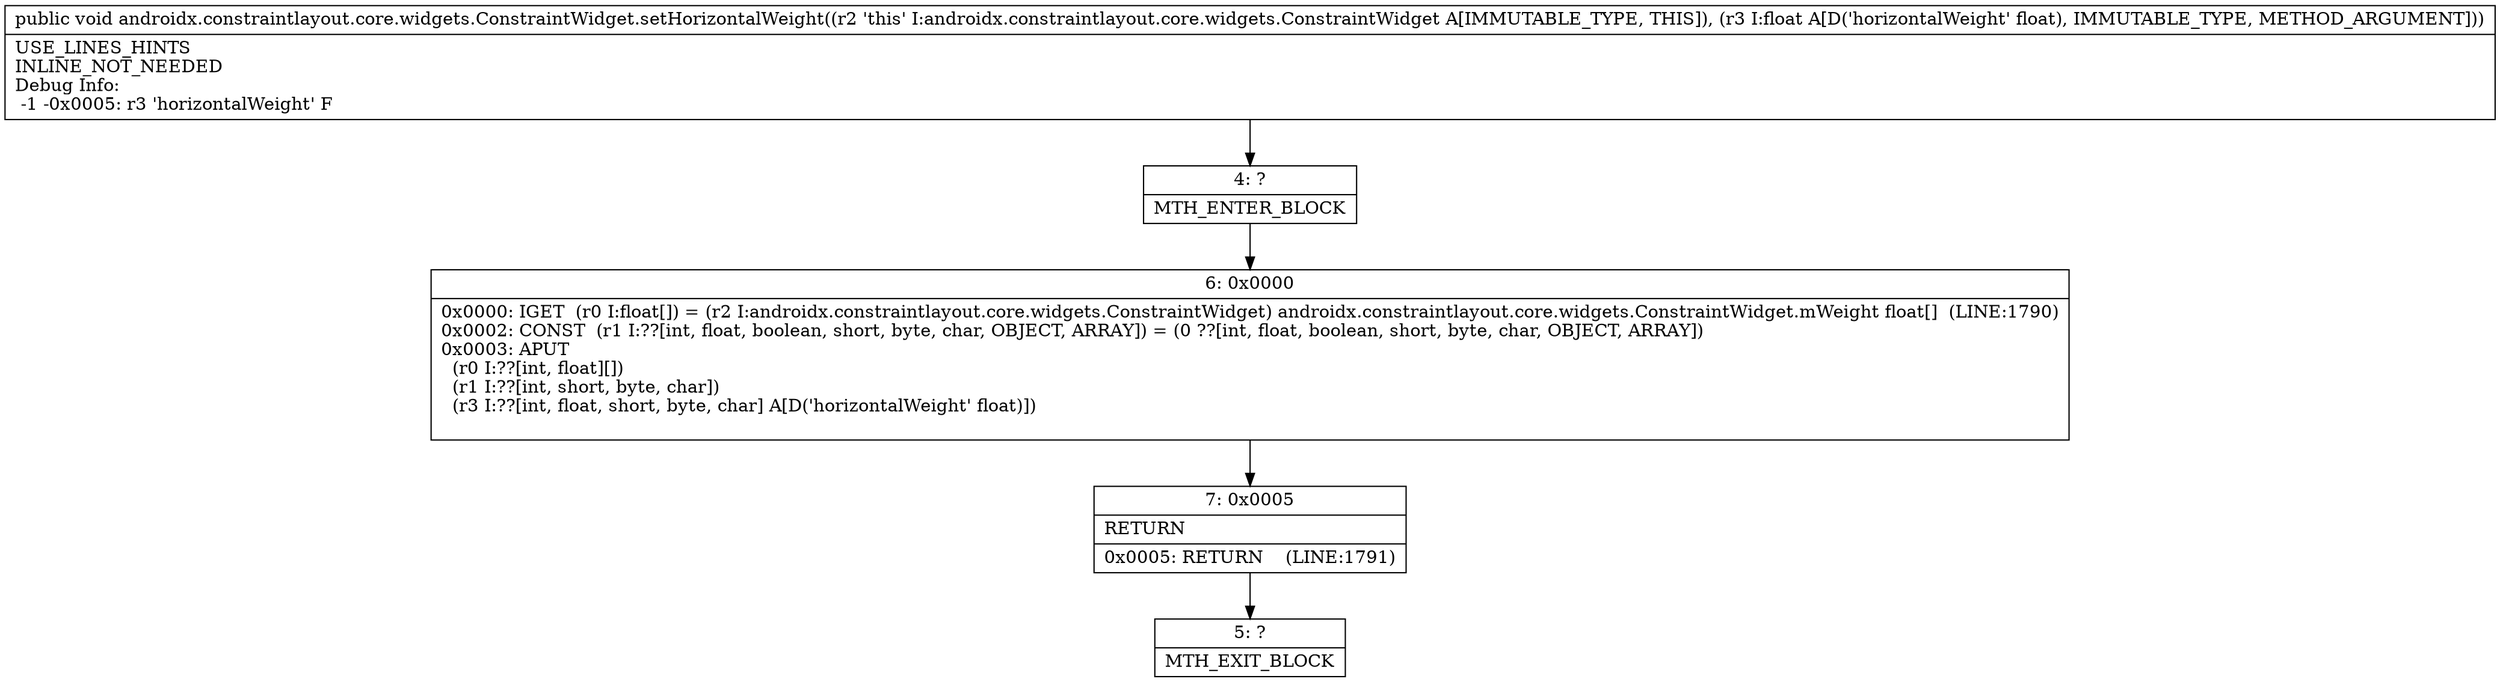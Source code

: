digraph "CFG forandroidx.constraintlayout.core.widgets.ConstraintWidget.setHorizontalWeight(F)V" {
Node_4 [shape=record,label="{4\:\ ?|MTH_ENTER_BLOCK\l}"];
Node_6 [shape=record,label="{6\:\ 0x0000|0x0000: IGET  (r0 I:float[]) = (r2 I:androidx.constraintlayout.core.widgets.ConstraintWidget) androidx.constraintlayout.core.widgets.ConstraintWidget.mWeight float[]  (LINE:1790)\l0x0002: CONST  (r1 I:??[int, float, boolean, short, byte, char, OBJECT, ARRAY]) = (0 ??[int, float, boolean, short, byte, char, OBJECT, ARRAY]) \l0x0003: APUT  \l  (r0 I:??[int, float][])\l  (r1 I:??[int, short, byte, char])\l  (r3 I:??[int, float, short, byte, char] A[D('horizontalWeight' float)])\l \l}"];
Node_7 [shape=record,label="{7\:\ 0x0005|RETURN\l|0x0005: RETURN    (LINE:1791)\l}"];
Node_5 [shape=record,label="{5\:\ ?|MTH_EXIT_BLOCK\l}"];
MethodNode[shape=record,label="{public void androidx.constraintlayout.core.widgets.ConstraintWidget.setHorizontalWeight((r2 'this' I:androidx.constraintlayout.core.widgets.ConstraintWidget A[IMMUTABLE_TYPE, THIS]), (r3 I:float A[D('horizontalWeight' float), IMMUTABLE_TYPE, METHOD_ARGUMENT]))  | USE_LINES_HINTS\lINLINE_NOT_NEEDED\lDebug Info:\l  \-1 \-0x0005: r3 'horizontalWeight' F\l}"];
MethodNode -> Node_4;Node_4 -> Node_6;
Node_6 -> Node_7;
Node_7 -> Node_5;
}

